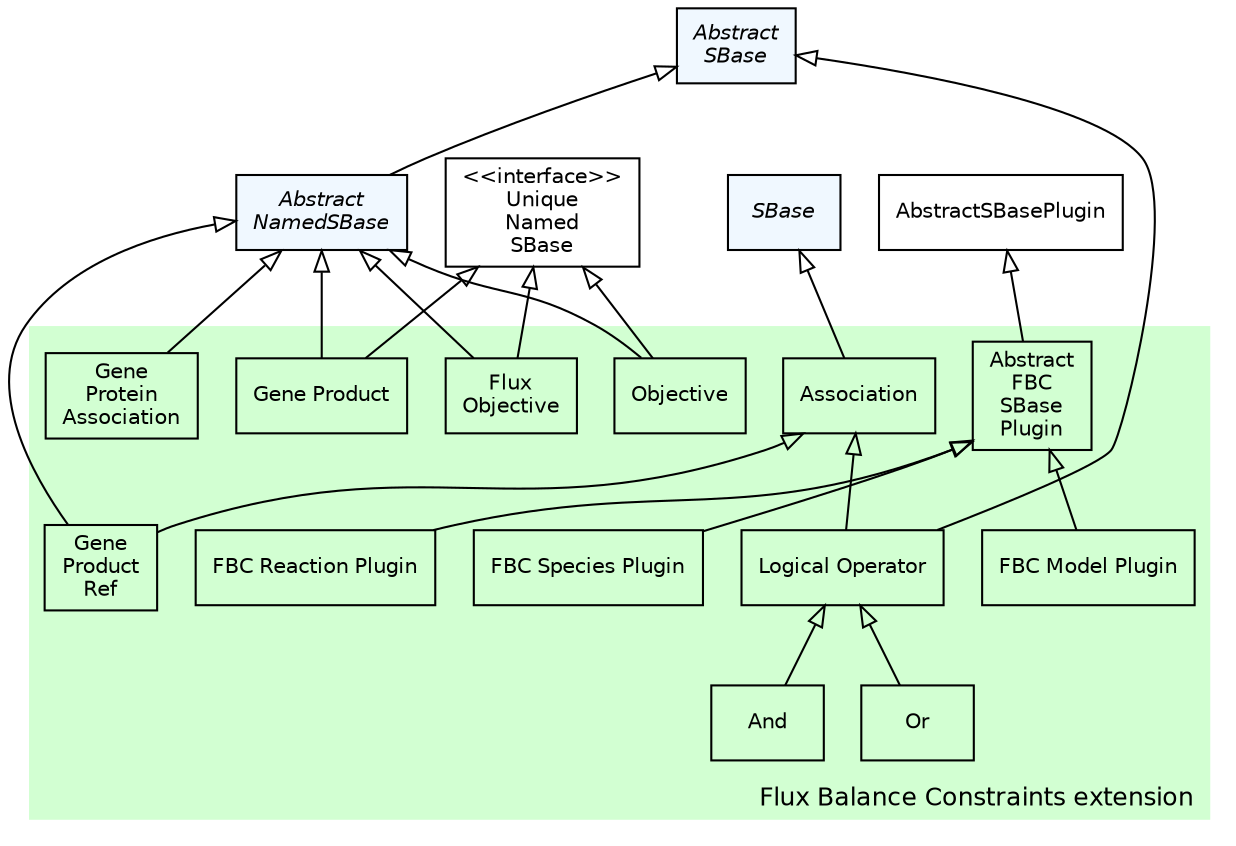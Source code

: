 #!/usr/local/bin/dot
#
# dot -Tpdf type_hierarchy.dot -otype_hierarchy.pdf && acroread type_hierarchy.pdf &
# dot -Tpng type_hierarchy.dot -otype_hierarchy.png
#
# $Id$
# $URL$
# $Rev$
/*
 * Overview of the Fbc extension type hierarchy
 */

strict digraph G{

	 nodesep=0.25;
	 ranksep=0.5;

	 edge [
	   fontname="Helvetica",
	   fontsize=10,
	   labelfontname="Helvetica",
	   labelfontsize=10
	 ];
	 node [
	   fontname="Helvetica",
	   fontsize=10,
	   shape=box
	 ];
	 
	 /*
   * Abstract data types
   */
  AbstractNamedSBase                       [label=<<font face="Helvetica-Oblique">Abstract<br/>NamedSBase</font>>, style="filled", fillcolor="#F0F8FF"];
  AbstractSBase                            [label=<<font face="Helvetica-Oblique">Abstract<br/>SBase</font>>, style="filled", fillcolor="#F0F8FF"];
  SBase                            		   [label=<<font face="Helvetica-Oblique">SBase</font>>, style="filled", fillcolor="#F0F8FF"];

 /*
  * Interfaces
  */
 
  UniqueNamedSBase                               [label="<<interface>>\nUnique\nNamed\nSBase"];  
 	
  /*********************
   * Inheritance graph *
   *********************/
  
  AbstractSBase              -> AbstractNamedSBase         [dir=back,arrowtail=empty];
  
   
  subgraph clusterFbc {
    fontname="Helvetica";
    fontsize=12;
    style="filled";
    fillcolor="#d2ffd2"
    color="#ffffff"
    label="Flux Balance Constraints extension";
    labelloc=b;
    labeljust=r;

    // Interfaces
 	Association                   [label="<<interface>>\nAssociation"];
    
    // Objects
    And                           [label="And"];
    Or                            [label="Or"];
    AbstractFBCSBasePlugin        [label="Abstract\nFBC\nSBase\nPlugin"];
    LogicalOperator               [label="Logical Operator"];
    Association                   [label="Association"];
    FBCModelPlugin                [label="FBC Model Plugin"];
    FBCReactionPlugin             [label="FBC Reaction Plugin"];
    FBCSpeciesPlugin              [label="FBC Species Plugin"];
    FluxObjective                 [label="Flux\nObjective"];
    GeneProduct                   [label="Gene Product"];
    GeneProductRef				  [label="Gene\nProduct\nRef"];
    GeneProteinAssociation		  [label="Gene\nProtein\nAssociation"];
    Objective					  [label="Objective"];
    
    /*
     * Inheritance graph
     */
     LogicalOperator -> And		       				[dir=back,arrowtail=empty];
     LogicalOperator -> Or      	 				[dir=back,arrowtail=empty];
     Association -> GeneProductRef 					[dir=back,arrowtail=empty];
     Association -> LogicalOperator 				[dir=back,arrowtail=empty];
     AbstractFBCSBasePlugin -> FBCModelPlugin    	[dir=back,arrowtail=empty];
     AbstractFBCSBasePlugin -> FBCReactionPlugin 	[dir=back,arrowtail=empty];
     AbstractFBCSBasePlugin -> FBCSpeciesPlugin		[dir=back,arrowtail=empty];
   }
   
   /*********************
    * Inheritance graph *
    *********************/
    
   AbstractNamedSBase -> Objective             		[dir=back,arrowtail=empty];
   AbstractSBase -> LogicalOperator             	[dir=back,arrowtail=empty];
   AbstractNamedSBase -> GeneProteinAssociation     [dir=back,arrowtail=empty];
   AbstractNamedSBase -> GeneProductRef             [dir=back,arrowtail=empty];
   AbstractNamedSBase -> GeneProduct            	[dir=back,arrowtail=empty];
   AbstractNamedSBase -> FluxObjective              [dir=back,arrowtail=empty];
   SBase -> Association 							[dir=back,arrowtail=empty];
   AbstractSBase -> LogicalOperator			    	[dir=back,arrowtail=empty];    
   AbstractSBasePlugin -> AbstractFBCSBasePlugin    [dir=back,arrowtail=empty];
   UniqueNamedSBase -> FluxObjective				[dir=back,arrowtail=empty];
   UniqueNamedSBase -> GeneProduct					[dir=back,arrowtail=empty];
   Association -> GeneProductRef					[dir=back,arrowtail=empty];
   Association -> LogicalOperator					[dir=back,arrowtail=empty];
   UniqueNamedSBase -> Objective					[dir=back,arrowtail=empty];


}

